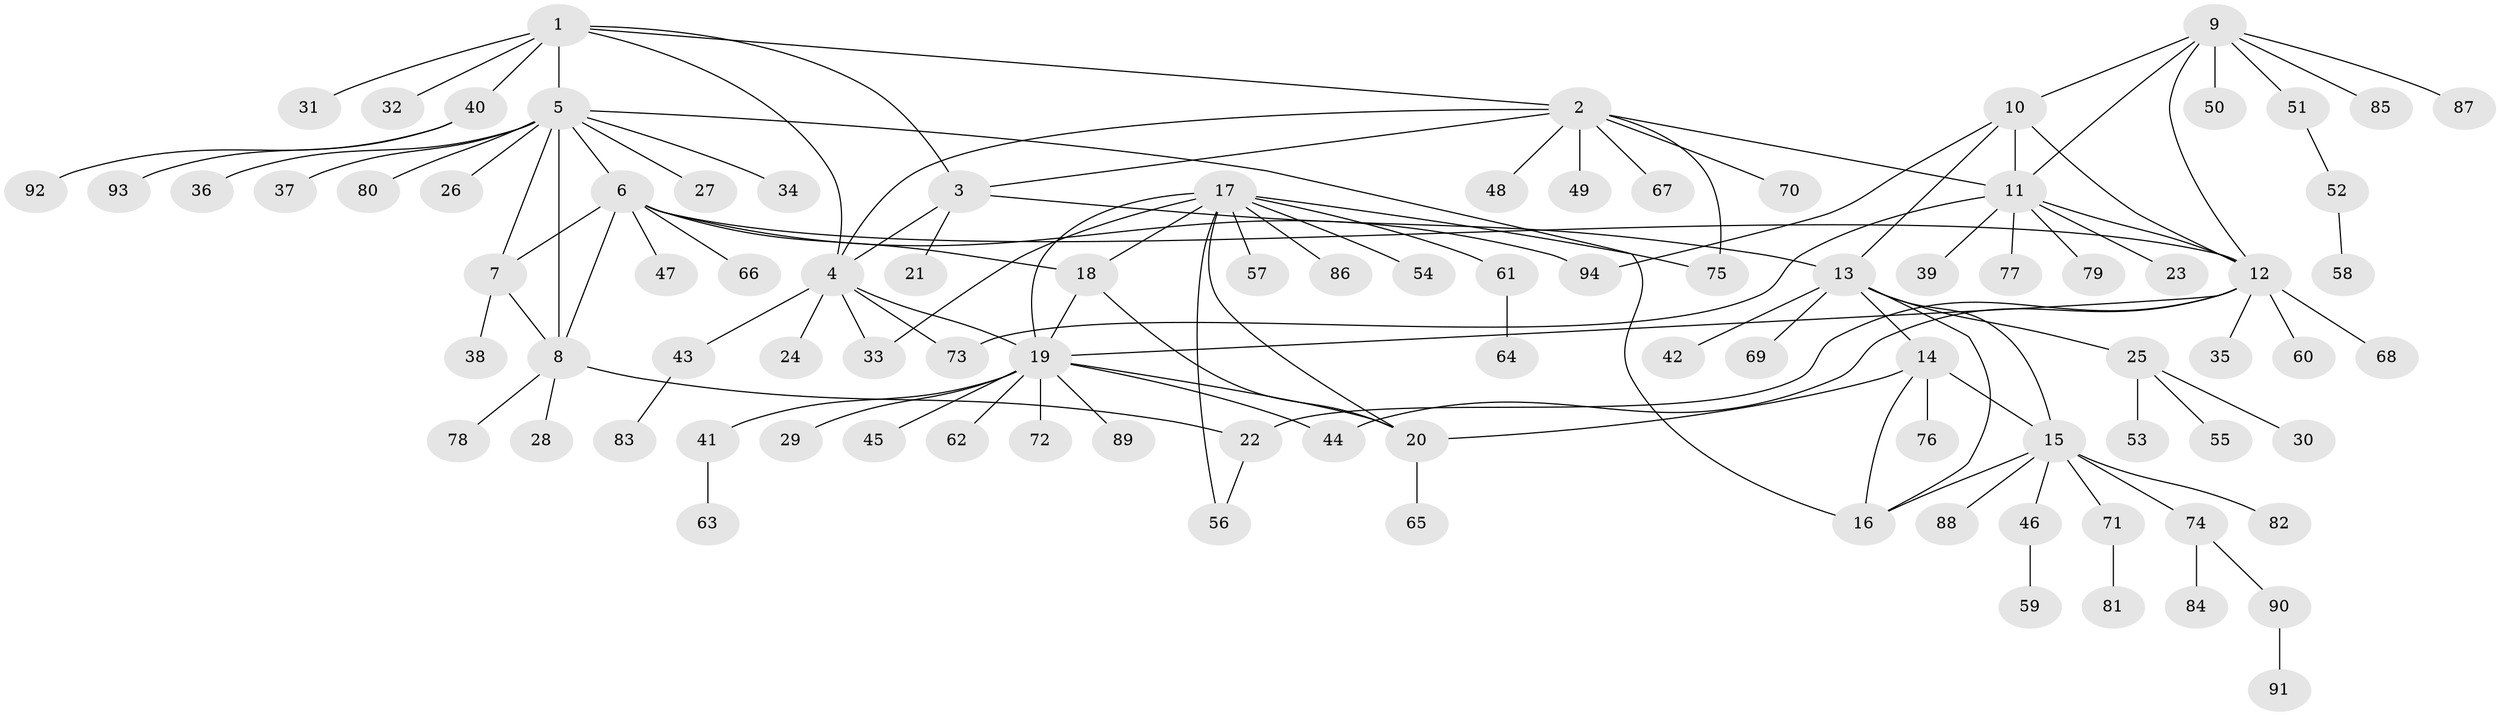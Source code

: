 // Generated by graph-tools (version 1.1) at 2025/16/03/09/25 04:16:09]
// undirected, 94 vertices, 121 edges
graph export_dot {
graph [start="1"]
  node [color=gray90,style=filled];
  1;
  2;
  3;
  4;
  5;
  6;
  7;
  8;
  9;
  10;
  11;
  12;
  13;
  14;
  15;
  16;
  17;
  18;
  19;
  20;
  21;
  22;
  23;
  24;
  25;
  26;
  27;
  28;
  29;
  30;
  31;
  32;
  33;
  34;
  35;
  36;
  37;
  38;
  39;
  40;
  41;
  42;
  43;
  44;
  45;
  46;
  47;
  48;
  49;
  50;
  51;
  52;
  53;
  54;
  55;
  56;
  57;
  58;
  59;
  60;
  61;
  62;
  63;
  64;
  65;
  66;
  67;
  68;
  69;
  70;
  71;
  72;
  73;
  74;
  75;
  76;
  77;
  78;
  79;
  80;
  81;
  82;
  83;
  84;
  85;
  86;
  87;
  88;
  89;
  90;
  91;
  92;
  93;
  94;
  1 -- 2;
  1 -- 3;
  1 -- 4;
  1 -- 5;
  1 -- 31;
  1 -- 32;
  1 -- 40;
  2 -- 3;
  2 -- 4;
  2 -- 11;
  2 -- 48;
  2 -- 49;
  2 -- 67;
  2 -- 70;
  2 -- 75;
  3 -- 4;
  3 -- 13;
  3 -- 21;
  4 -- 19;
  4 -- 24;
  4 -- 33;
  4 -- 43;
  4 -- 73;
  5 -- 6;
  5 -- 7;
  5 -- 8;
  5 -- 16;
  5 -- 26;
  5 -- 27;
  5 -- 34;
  5 -- 36;
  5 -- 37;
  5 -- 80;
  6 -- 7;
  6 -- 8;
  6 -- 12;
  6 -- 18;
  6 -- 47;
  6 -- 66;
  6 -- 94;
  7 -- 8;
  7 -- 38;
  8 -- 22;
  8 -- 28;
  8 -- 78;
  9 -- 10;
  9 -- 11;
  9 -- 12;
  9 -- 50;
  9 -- 51;
  9 -- 85;
  9 -- 87;
  10 -- 11;
  10 -- 12;
  10 -- 13;
  10 -- 94;
  11 -- 12;
  11 -- 23;
  11 -- 39;
  11 -- 73;
  11 -- 77;
  11 -- 79;
  12 -- 19;
  12 -- 22;
  12 -- 35;
  12 -- 44;
  12 -- 60;
  12 -- 68;
  13 -- 14;
  13 -- 15;
  13 -- 16;
  13 -- 25;
  13 -- 42;
  13 -- 69;
  14 -- 15;
  14 -- 16;
  14 -- 20;
  14 -- 76;
  15 -- 16;
  15 -- 46;
  15 -- 71;
  15 -- 74;
  15 -- 82;
  15 -- 88;
  17 -- 18;
  17 -- 19;
  17 -- 20;
  17 -- 33;
  17 -- 54;
  17 -- 56;
  17 -- 57;
  17 -- 61;
  17 -- 75;
  17 -- 86;
  18 -- 19;
  18 -- 20;
  19 -- 20;
  19 -- 29;
  19 -- 41;
  19 -- 44;
  19 -- 45;
  19 -- 62;
  19 -- 72;
  19 -- 89;
  20 -- 65;
  22 -- 56;
  25 -- 30;
  25 -- 53;
  25 -- 55;
  40 -- 92;
  40 -- 93;
  41 -- 63;
  43 -- 83;
  46 -- 59;
  51 -- 52;
  52 -- 58;
  61 -- 64;
  71 -- 81;
  74 -- 84;
  74 -- 90;
  90 -- 91;
}
